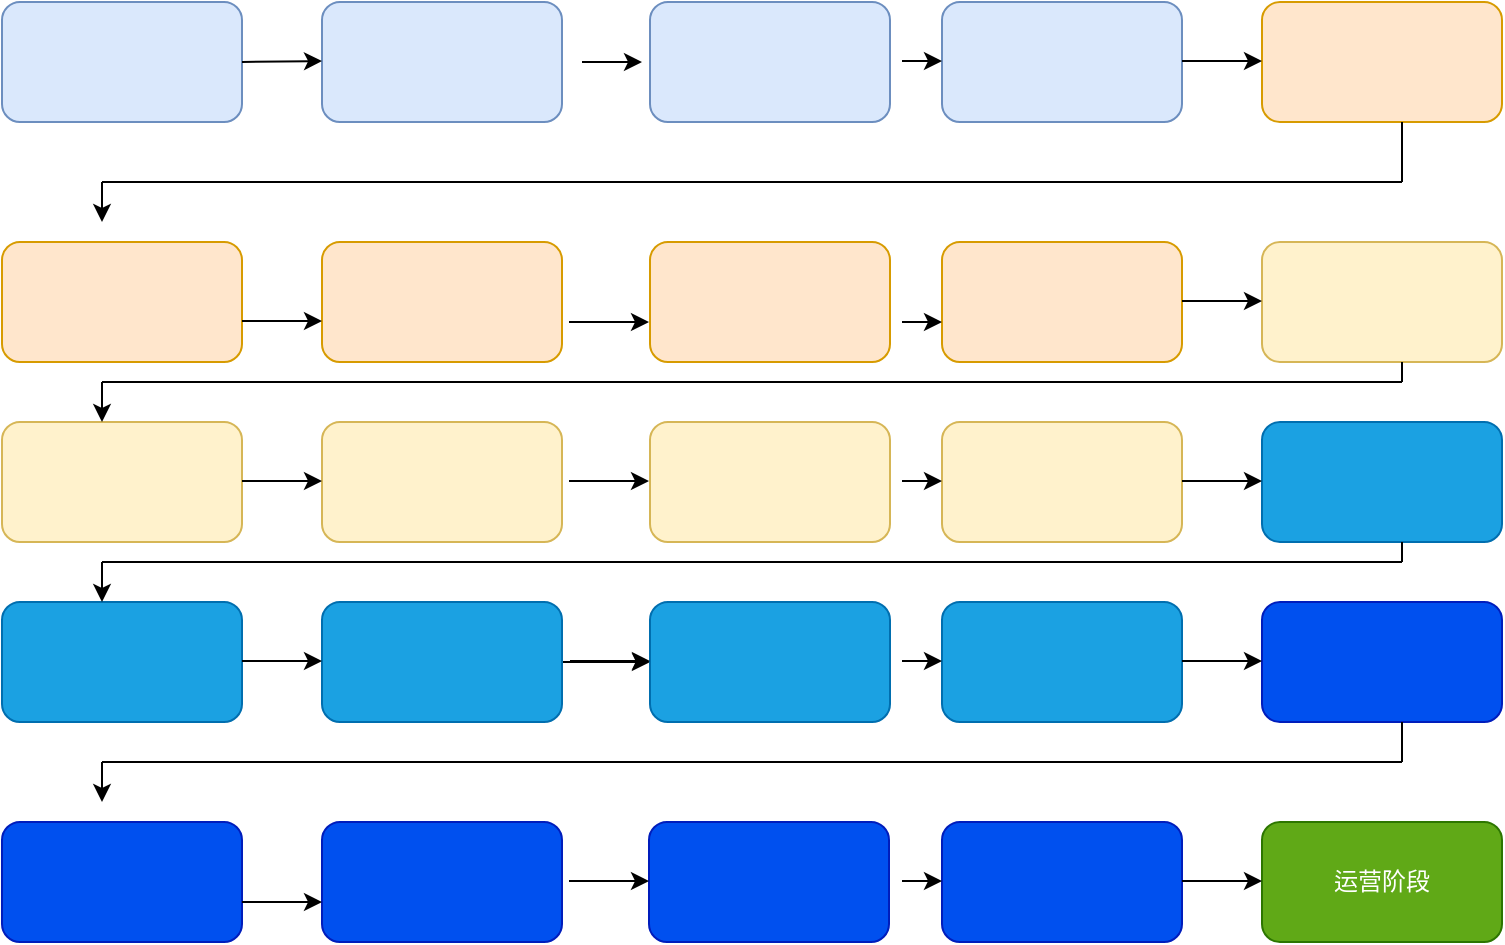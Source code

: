 <mxfile version="14.4.7" type="github"><diagram id="q61rn2cDo7-rGFz6u7vU" name="Page-1"><mxGraphModel dx="1426" dy="626" grid="1" gridSize="10" guides="1" tooltips="1" connect="1" arrows="1" fold="1" page="1" pageScale="1" pageWidth="827" pageHeight="1169" math="0" shadow="0"><root><mxCell id="0"/><mxCell id="1" parent="0"/><mxCell id="fzw-q2s4QNKM716sb-pk-1" value="" style="rounded=1;whiteSpace=wrap;html=1;fillColor=#dae8fc;strokeColor=#6c8ebf;" vertex="1" parent="1"><mxGeometry x="30" y="190" width="120" height="60" as="geometry"/></mxCell><mxCell id="fzw-q2s4QNKM716sb-pk-2" value="" style="rounded=1;whiteSpace=wrap;html=1;fillColor=#dae8fc;strokeColor=#6c8ebf;" vertex="1" parent="1"><mxGeometry x="190" y="190" width="120" height="60" as="geometry"/></mxCell><mxCell id="fzw-q2s4QNKM716sb-pk-3" value="" style="rounded=1;whiteSpace=wrap;html=1;fillColor=#dae8fc;strokeColor=#6c8ebf;" vertex="1" parent="1"><mxGeometry x="354" y="190" width="120" height="60" as="geometry"/></mxCell><mxCell id="fzw-q2s4QNKM716sb-pk-4" value="" style="rounded=1;whiteSpace=wrap;html=1;fillColor=#dae8fc;strokeColor=#6c8ebf;" vertex="1" parent="1"><mxGeometry x="500" y="190" width="120" height="60" as="geometry"/></mxCell><mxCell id="fzw-q2s4QNKM716sb-pk-5" value="" style="rounded=1;whiteSpace=wrap;html=1;fillColor=#ffe6cc;strokeColor=#d79b00;" vertex="1" parent="1"><mxGeometry x="660" y="190" width="120" height="60" as="geometry"/></mxCell><mxCell id="fzw-q2s4QNKM716sb-pk-8" value="" style="endArrow=none;html=1;" edge="1" parent="1"><mxGeometry width="50" height="50" relative="1" as="geometry"><mxPoint x="730" y="280" as="sourcePoint"/><mxPoint x="730" y="250" as="targetPoint"/></mxGeometry></mxCell><mxCell id="fzw-q2s4QNKM716sb-pk-10" value="" style="endArrow=none;html=1;" edge="1" parent="1"><mxGeometry width="50" height="50" relative="1" as="geometry"><mxPoint x="80" y="280" as="sourcePoint"/><mxPoint x="730" y="280" as="targetPoint"/><Array as="points"><mxPoint x="310" y="280"/></Array></mxGeometry></mxCell><mxCell id="fzw-q2s4QNKM716sb-pk-11" value="" style="rounded=1;whiteSpace=wrap;html=1;fillColor=#ffe6cc;strokeColor=#d79b00;" vertex="1" parent="1"><mxGeometry x="30" y="310" width="120" height="60" as="geometry"/></mxCell><mxCell id="fzw-q2s4QNKM716sb-pk-12" value="" style="rounded=1;whiteSpace=wrap;html=1;fillColor=#ffe6cc;strokeColor=#d79b00;" vertex="1" parent="1"><mxGeometry x="190" y="310" width="120" height="60" as="geometry"/></mxCell><mxCell id="fzw-q2s4QNKM716sb-pk-13" value="" style="rounded=1;whiteSpace=wrap;html=1;fillColor=#ffe6cc;strokeColor=#d79b00;" vertex="1" parent="1"><mxGeometry x="354" y="310" width="120" height="60" as="geometry"/></mxCell><mxCell id="fzw-q2s4QNKM716sb-pk-14" value="" style="rounded=1;whiteSpace=wrap;html=1;fillColor=#ffe6cc;strokeColor=#d79b00;" vertex="1" parent="1"><mxGeometry x="500" y="310" width="120" height="60" as="geometry"/></mxCell><mxCell id="fzw-q2s4QNKM716sb-pk-15" value="" style="rounded=1;whiteSpace=wrap;html=1;fillColor=#fff2cc;strokeColor=#d6b656;" vertex="1" parent="1"><mxGeometry x="660" y="310" width="120" height="60" as="geometry"/></mxCell><mxCell id="fzw-q2s4QNKM716sb-pk-16" value="" style="rounded=1;whiteSpace=wrap;html=1;fillColor=#fff2cc;strokeColor=#d6b656;" vertex="1" parent="1"><mxGeometry x="30" y="400" width="120" height="60" as="geometry"/></mxCell><mxCell id="fzw-q2s4QNKM716sb-pk-17" value="" style="rounded=1;whiteSpace=wrap;html=1;fillColor=#fff2cc;strokeColor=#d6b656;" vertex="1" parent="1"><mxGeometry x="190" y="400" width="120" height="60" as="geometry"/></mxCell><mxCell id="fzw-q2s4QNKM716sb-pk-18" value="" style="rounded=1;whiteSpace=wrap;html=1;fillColor=#fff2cc;strokeColor=#d6b656;" vertex="1" parent="1"><mxGeometry x="354" y="400" width="120" height="60" as="geometry"/></mxCell><mxCell id="fzw-q2s4QNKM716sb-pk-19" value="" style="rounded=1;whiteSpace=wrap;html=1;fillColor=#fff2cc;strokeColor=#d6b656;" vertex="1" parent="1"><mxGeometry x="500" y="400" width="120" height="60" as="geometry"/></mxCell><mxCell id="fzw-q2s4QNKM716sb-pk-20" value="" style="rounded=1;whiteSpace=wrap;html=1;fillColor=#1ba1e2;strokeColor=#006EAF;fontColor=#ffffff;" vertex="1" parent="1"><mxGeometry x="660" y="400" width="120" height="60" as="geometry"/></mxCell><mxCell id="fzw-q2s4QNKM716sb-pk-21" value="" style="rounded=1;whiteSpace=wrap;html=1;fillColor=#1ba1e2;strokeColor=#006EAF;fontColor=#ffffff;" vertex="1" parent="1"><mxGeometry x="30" y="490" width="120" height="60" as="geometry"/></mxCell><mxCell id="fzw-q2s4QNKM716sb-pk-54" value="" style="edgeStyle=orthogonalEdgeStyle;rounded=0;orthogonalLoop=1;jettySize=auto;html=1;" edge="1" parent="1" source="fzw-q2s4QNKM716sb-pk-22" target="fzw-q2s4QNKM716sb-pk-23"><mxGeometry relative="1" as="geometry"/></mxCell><mxCell id="fzw-q2s4QNKM716sb-pk-22" value="" style="rounded=1;whiteSpace=wrap;html=1;fillColor=#1ba1e2;strokeColor=#006EAF;fontColor=#ffffff;" vertex="1" parent="1"><mxGeometry x="190" y="490" width="120" height="60" as="geometry"/></mxCell><mxCell id="fzw-q2s4QNKM716sb-pk-23" value="" style="rounded=1;whiteSpace=wrap;html=1;fillColor=#1ba1e2;strokeColor=#006EAF;fontColor=#ffffff;" vertex="1" parent="1"><mxGeometry x="354" y="490" width="120" height="60" as="geometry"/></mxCell><mxCell id="fzw-q2s4QNKM716sb-pk-24" value="" style="rounded=1;whiteSpace=wrap;html=1;fillColor=#1ba1e2;strokeColor=#006EAF;fontColor=#ffffff;" vertex="1" parent="1"><mxGeometry x="500" y="490" width="120" height="60" as="geometry"/></mxCell><mxCell id="fzw-q2s4QNKM716sb-pk-25" value="" style="rounded=1;whiteSpace=wrap;html=1;fillColor=#0050ef;strokeColor=#001DBC;fontColor=#ffffff;" vertex="1" parent="1"><mxGeometry x="660" y="490" width="120" height="60" as="geometry"/></mxCell><mxCell id="fzw-q2s4QNKM716sb-pk-26" value="" style="rounded=1;whiteSpace=wrap;html=1;fillColor=#0050ef;strokeColor=#001DBC;fontColor=#ffffff;" vertex="1" parent="1"><mxGeometry x="30" y="600" width="120" height="60" as="geometry"/></mxCell><mxCell id="fzw-q2s4QNKM716sb-pk-27" value="" style="rounded=1;whiteSpace=wrap;html=1;fillColor=#0050ef;strokeColor=#001DBC;fontColor=#ffffff;" vertex="1" parent="1"><mxGeometry x="190" y="600" width="120" height="60" as="geometry"/></mxCell><mxCell id="fzw-q2s4QNKM716sb-pk-28" value="" style="rounded=1;whiteSpace=wrap;html=1;fillColor=#0050ef;strokeColor=#001DBC;fontColor=#ffffff;" vertex="1" parent="1"><mxGeometry x="353.5" y="600" width="120" height="60" as="geometry"/></mxCell><mxCell id="fzw-q2s4QNKM716sb-pk-29" value="" style="rounded=1;whiteSpace=wrap;html=1;fillColor=#0050ef;strokeColor=#001DBC;fontColor=#ffffff;" vertex="1" parent="1"><mxGeometry x="500" y="600" width="120" height="60" as="geometry"/></mxCell><mxCell id="fzw-q2s4QNKM716sb-pk-30" value="运营阶段" style="rounded=1;whiteSpace=wrap;html=1;fillColor=#60a917;strokeColor=#2D7600;fontColor=#ffffff;" vertex="1" parent="1"><mxGeometry x="660" y="600" width="120" height="60" as="geometry"/></mxCell><mxCell id="fzw-q2s4QNKM716sb-pk-32" value="" style="endArrow=classic;html=1;" edge="1" parent="1"><mxGeometry width="50" height="50" relative="1" as="geometry"><mxPoint x="80" y="280" as="sourcePoint"/><mxPoint x="80" y="300" as="targetPoint"/></mxGeometry></mxCell><mxCell id="fzw-q2s4QNKM716sb-pk-33" value="" style="endArrow=none;html=1;" edge="1" parent="1"><mxGeometry width="50" height="50" relative="1" as="geometry"><mxPoint x="80" y="380" as="sourcePoint"/><mxPoint x="730" y="380" as="targetPoint"/><Array as="points"><mxPoint x="310" y="380"/></Array></mxGeometry></mxCell><mxCell id="fzw-q2s4QNKM716sb-pk-34" value="" style="endArrow=classic;html=1;" edge="1" parent="1"><mxGeometry width="50" height="50" relative="1" as="geometry"><mxPoint x="80" y="380" as="sourcePoint"/><mxPoint x="80" y="400" as="targetPoint"/></mxGeometry></mxCell><mxCell id="fzw-q2s4QNKM716sb-pk-35" value="" style="endArrow=none;html=1;" edge="1" parent="1"><mxGeometry width="50" height="50" relative="1" as="geometry"><mxPoint x="80" y="470" as="sourcePoint"/><mxPoint x="730" y="470" as="targetPoint"/><Array as="points"><mxPoint x="310" y="470"/></Array></mxGeometry></mxCell><mxCell id="fzw-q2s4QNKM716sb-pk-36" value="" style="endArrow=classic;html=1;" edge="1" parent="1"><mxGeometry width="50" height="50" relative="1" as="geometry"><mxPoint x="80" y="470" as="sourcePoint"/><mxPoint x="80" y="490" as="targetPoint"/></mxGeometry></mxCell><mxCell id="fzw-q2s4QNKM716sb-pk-37" value="" style="endArrow=none;html=1;" edge="1" parent="1"><mxGeometry width="50" height="50" relative="1" as="geometry"><mxPoint x="80" y="570" as="sourcePoint"/><mxPoint x="730" y="570" as="targetPoint"/><Array as="points"><mxPoint x="310" y="570"/></Array></mxGeometry></mxCell><mxCell id="fzw-q2s4QNKM716sb-pk-38" value="" style="endArrow=classic;html=1;" edge="1" parent="1"><mxGeometry width="50" height="50" relative="1" as="geometry"><mxPoint x="80" y="570" as="sourcePoint"/><mxPoint x="80" y="590" as="targetPoint"/></mxGeometry></mxCell><mxCell id="fzw-q2s4QNKM716sb-pk-40" value="" style="endArrow=none;html=1;" edge="1" parent="1"><mxGeometry width="50" height="50" relative="1" as="geometry"><mxPoint x="730" y="380" as="sourcePoint"/><mxPoint x="730" y="370" as="targetPoint"/></mxGeometry></mxCell><mxCell id="fzw-q2s4QNKM716sb-pk-41" value="" style="endArrow=none;html=1;" edge="1" parent="1"><mxGeometry width="50" height="50" relative="1" as="geometry"><mxPoint x="730" y="470" as="sourcePoint"/><mxPoint x="730" y="460" as="targetPoint"/></mxGeometry></mxCell><mxCell id="fzw-q2s4QNKM716sb-pk-42" value="" style="endArrow=none;html=1;" edge="1" parent="1"><mxGeometry width="50" height="50" relative="1" as="geometry"><mxPoint x="730" y="570" as="sourcePoint"/><mxPoint x="730" y="550" as="targetPoint"/></mxGeometry></mxCell><mxCell id="fzw-q2s4QNKM716sb-pk-46" value="" style="endArrow=classic;html=1;exitX=1;exitY=0.5;exitDx=0;exitDy=0;" edge="1" parent="1" source="fzw-q2s4QNKM716sb-pk-1"><mxGeometry width="50" height="50" relative="1" as="geometry"><mxPoint x="160" y="219.5" as="sourcePoint"/><mxPoint x="190" y="219.5" as="targetPoint"/></mxGeometry></mxCell><mxCell id="fzw-q2s4QNKM716sb-pk-49" value="" style="endArrow=classic;html=1;" edge="1" parent="1"><mxGeometry width="50" height="50" relative="1" as="geometry"><mxPoint x="320" y="220" as="sourcePoint"/><mxPoint x="350" y="220" as="targetPoint"/></mxGeometry></mxCell><mxCell id="fzw-q2s4QNKM716sb-pk-50" value="" style="endArrow=classic;html=1;" edge="1" parent="1"><mxGeometry width="50" height="50" relative="1" as="geometry"><mxPoint x="313.5" y="350" as="sourcePoint"/><mxPoint x="353.5" y="350" as="targetPoint"/></mxGeometry></mxCell><mxCell id="fzw-q2s4QNKM716sb-pk-51" value="" style="endArrow=classic;html=1;" edge="1" parent="1"><mxGeometry width="50" height="50" relative="1" as="geometry"><mxPoint x="313.5" y="429.5" as="sourcePoint"/><mxPoint x="353.5" y="429.5" as="targetPoint"/></mxGeometry></mxCell><mxCell id="fzw-q2s4QNKM716sb-pk-52" value="" style="endArrow=classic;html=1;" edge="1" parent="1"><mxGeometry width="50" height="50" relative="1" as="geometry"><mxPoint x="314" y="519.5" as="sourcePoint"/><mxPoint x="354" y="519.5" as="targetPoint"/></mxGeometry></mxCell><mxCell id="fzw-q2s4QNKM716sb-pk-53" value="" style="endArrow=classic;html=1;" edge="1" parent="1"><mxGeometry width="50" height="50" relative="1" as="geometry"><mxPoint x="313.5" y="629.5" as="sourcePoint"/><mxPoint x="353.5" y="629.5" as="targetPoint"/></mxGeometry></mxCell><mxCell id="fzw-q2s4QNKM716sb-pk-57" value="" style="endArrow=classic;html=1;" edge="1" parent="1"><mxGeometry width="50" height="50" relative="1" as="geometry"><mxPoint x="150" y="349.5" as="sourcePoint"/><mxPoint x="190" y="349.5" as="targetPoint"/></mxGeometry></mxCell><mxCell id="fzw-q2s4QNKM716sb-pk-58" value="" style="endArrow=classic;html=1;" edge="1" parent="1"><mxGeometry width="50" height="50" relative="1" as="geometry"><mxPoint x="150" y="429.5" as="sourcePoint"/><mxPoint x="190" y="429.5" as="targetPoint"/></mxGeometry></mxCell><mxCell id="fzw-q2s4QNKM716sb-pk-59" value="" style="endArrow=classic;html=1;" edge="1" parent="1"><mxGeometry width="50" height="50" relative="1" as="geometry"><mxPoint x="150" y="519.5" as="sourcePoint"/><mxPoint x="190" y="519.5" as="targetPoint"/></mxGeometry></mxCell><mxCell id="fzw-q2s4QNKM716sb-pk-60" value="" style="endArrow=classic;html=1;" edge="1" parent="1"><mxGeometry width="50" height="50" relative="1" as="geometry"><mxPoint x="150" y="640" as="sourcePoint"/><mxPoint x="190" y="640" as="targetPoint"/></mxGeometry></mxCell><mxCell id="fzw-q2s4QNKM716sb-pk-61" value="" style="endArrow=classic;html=1;" edge="1" parent="1"><mxGeometry width="50" height="50" relative="1" as="geometry"><mxPoint x="620" y="219.5" as="sourcePoint"/><mxPoint x="660" y="219.5" as="targetPoint"/></mxGeometry></mxCell><mxCell id="fzw-q2s4QNKM716sb-pk-63" value="" style="endArrow=classic;html=1;" edge="1" parent="1"><mxGeometry width="50" height="50" relative="1" as="geometry"><mxPoint x="620" y="629.5" as="sourcePoint"/><mxPoint x="660" y="629.5" as="targetPoint"/></mxGeometry></mxCell><mxCell id="fzw-q2s4QNKM716sb-pk-64" value="" style="endArrow=classic;html=1;" edge="1" parent="1"><mxGeometry width="50" height="50" relative="1" as="geometry"><mxPoint x="620" y="519.5" as="sourcePoint"/><mxPoint x="660" y="519.5" as="targetPoint"/></mxGeometry></mxCell><mxCell id="fzw-q2s4QNKM716sb-pk-65" value="" style="endArrow=classic;html=1;" edge="1" parent="1"><mxGeometry width="50" height="50" relative="1" as="geometry"><mxPoint x="620" y="429.5" as="sourcePoint"/><mxPoint x="660" y="429.5" as="targetPoint"/></mxGeometry></mxCell><mxCell id="fzw-q2s4QNKM716sb-pk-66" value="" style="endArrow=classic;html=1;" edge="1" parent="1"><mxGeometry width="50" height="50" relative="1" as="geometry"><mxPoint x="620" y="339.5" as="sourcePoint"/><mxPoint x="660" y="339.5" as="targetPoint"/></mxGeometry></mxCell><mxCell id="fzw-q2s4QNKM716sb-pk-69" value="" style="endArrow=classic;html=1;" edge="1" parent="1"><mxGeometry width="50" height="50" relative="1" as="geometry"><mxPoint x="480" y="519.5" as="sourcePoint"/><mxPoint x="500" y="519.5" as="targetPoint"/></mxGeometry></mxCell><mxCell id="fzw-q2s4QNKM716sb-pk-70" value="" style="endArrow=classic;html=1;" edge="1" parent="1"><mxGeometry width="50" height="50" relative="1" as="geometry"><mxPoint x="480" y="429.5" as="sourcePoint"/><mxPoint x="500" y="429.5" as="targetPoint"/></mxGeometry></mxCell><mxCell id="fzw-q2s4QNKM716sb-pk-71" value="" style="endArrow=classic;html=1;" edge="1" parent="1"><mxGeometry width="50" height="50" relative="1" as="geometry"><mxPoint x="480" y="350" as="sourcePoint"/><mxPoint x="500" y="350" as="targetPoint"/></mxGeometry></mxCell><mxCell id="fzw-q2s4QNKM716sb-pk-72" value="" style="endArrow=classic;html=1;" edge="1" parent="1"><mxGeometry width="50" height="50" relative="1" as="geometry"><mxPoint x="480" y="219.5" as="sourcePoint"/><mxPoint x="500" y="219.5" as="targetPoint"/></mxGeometry></mxCell><mxCell id="fzw-q2s4QNKM716sb-pk-73" value="" style="endArrow=classic;html=1;" edge="1" parent="1"><mxGeometry width="50" height="50" relative="1" as="geometry"><mxPoint x="480" y="629.5" as="sourcePoint"/><mxPoint x="500" y="629.5" as="targetPoint"/></mxGeometry></mxCell></root></mxGraphModel></diagram></mxfile>